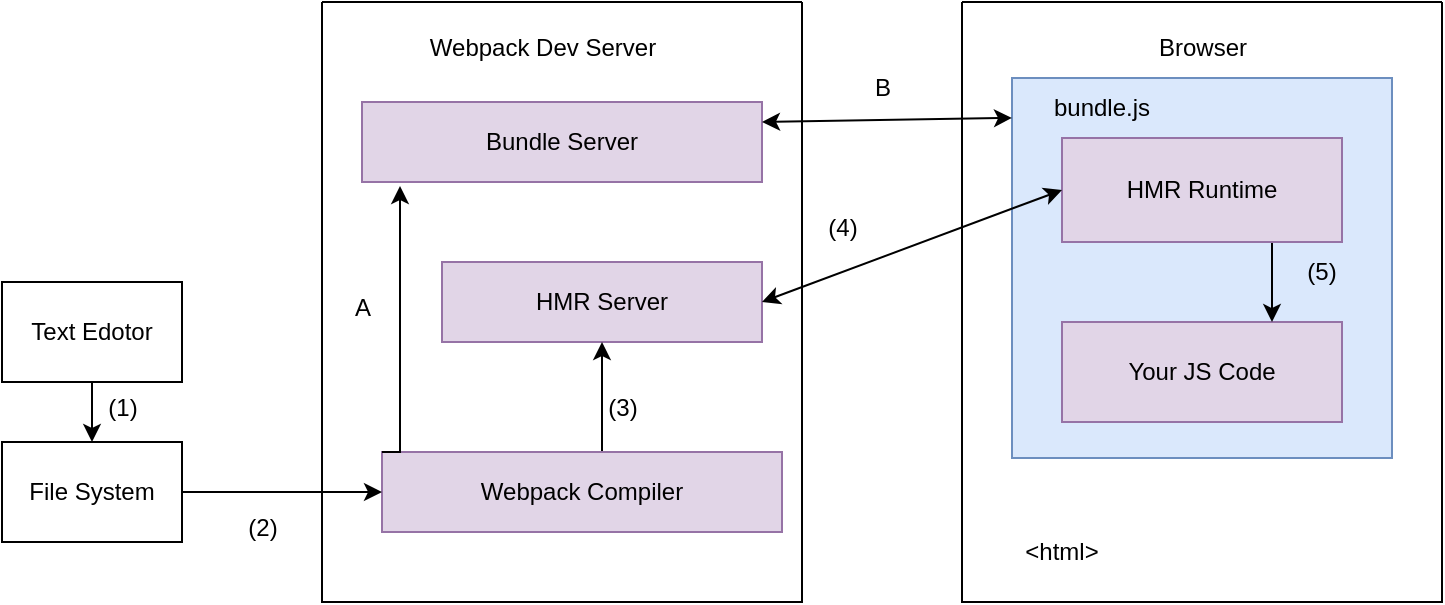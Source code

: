 <mxfile version="24.2.2" type="github" pages="2">
  <diagram name="HMR" id="gpAURqul6_-FPynzWvaR">
    <mxGraphModel dx="872" dy="426" grid="1" gridSize="10" guides="1" tooltips="1" connect="1" arrows="1" fold="1" page="1" pageScale="1" pageWidth="827" pageHeight="1169" math="0" shadow="0">
      <root>
        <mxCell id="0" />
        <mxCell id="1" parent="0" />
        <mxCell id="5xqaEuJDGssM28QFJXUM-5" value="" style="swimlane;startSize=0;" parent="1" vertex="1">
          <mxGeometry x="490" y="100" width="240" height="300" as="geometry" />
        </mxCell>
        <mxCell id="5xqaEuJDGssM28QFJXUM-7" value="Browser" style="text;html=1;align=center;verticalAlign=middle;resizable=0;points=[];autosize=1;strokeColor=none;fillColor=none;" parent="5xqaEuJDGssM28QFJXUM-5" vertex="1">
          <mxGeometry x="85" y="8" width="70" height="30" as="geometry" />
        </mxCell>
        <mxCell id="5xqaEuJDGssM28QFJXUM-13" value="" style="whiteSpace=wrap;html=1;aspect=fixed;fillColor=#dae8fc;strokeColor=#6c8ebf;" parent="5xqaEuJDGssM28QFJXUM-5" vertex="1">
          <mxGeometry x="25" y="38" width="190" height="190" as="geometry" />
        </mxCell>
        <mxCell id="5xqaEuJDGssM28QFJXUM-15" value="bundle.js" style="text;html=1;align=center;verticalAlign=middle;whiteSpace=wrap;rounded=0;" parent="5xqaEuJDGssM28QFJXUM-5" vertex="1">
          <mxGeometry x="40" y="38" width="60" height="30" as="geometry" />
        </mxCell>
        <mxCell id="5xqaEuJDGssM28QFJXUM-16" value="Your JS Code" style="rounded=0;whiteSpace=wrap;html=1;fillColor=#e1d5e7;strokeColor=#9673a6;" parent="5xqaEuJDGssM28QFJXUM-5" vertex="1">
          <mxGeometry x="50" y="160" width="140" height="50" as="geometry" />
        </mxCell>
        <mxCell id="5xqaEuJDGssM28QFJXUM-28" style="edgeStyle=orthogonalEdgeStyle;rounded=0;orthogonalLoop=1;jettySize=auto;html=1;exitX=0.75;exitY=1;exitDx=0;exitDy=0;entryX=0.75;entryY=0;entryDx=0;entryDy=0;" parent="5xqaEuJDGssM28QFJXUM-5" source="5xqaEuJDGssM28QFJXUM-17" target="5xqaEuJDGssM28QFJXUM-16" edge="1">
          <mxGeometry relative="1" as="geometry" />
        </mxCell>
        <mxCell id="5xqaEuJDGssM28QFJXUM-17" value="HMR Runtime" style="rounded=0;whiteSpace=wrap;html=1;fillColor=#e1d5e7;strokeColor=#9673a6;" parent="5xqaEuJDGssM28QFJXUM-5" vertex="1">
          <mxGeometry x="50" y="68" width="140" height="52" as="geometry" />
        </mxCell>
        <mxCell id="5xqaEuJDGssM28QFJXUM-18" value="&amp;lt;html&amp;gt;" style="text;html=1;align=center;verticalAlign=middle;whiteSpace=wrap;rounded=0;" parent="5xqaEuJDGssM28QFJXUM-5" vertex="1">
          <mxGeometry x="20" y="260" width="60" height="30" as="geometry" />
        </mxCell>
        <mxCell id="5xqaEuJDGssM28QFJXUM-37" value="(5)" style="text;html=1;align=center;verticalAlign=middle;whiteSpace=wrap;rounded=0;" parent="5xqaEuJDGssM28QFJXUM-5" vertex="1">
          <mxGeometry x="150" y="120" width="60" height="30" as="geometry" />
        </mxCell>
        <mxCell id="5xqaEuJDGssM28QFJXUM-3" value="" style="swimlane;startSize=0;" parent="1" vertex="1">
          <mxGeometry x="170" y="100" width="240" height="300" as="geometry" />
        </mxCell>
        <mxCell id="5xqaEuJDGssM28QFJXUM-6" value="Webpack Dev Server" style="text;html=1;align=center;verticalAlign=middle;resizable=0;points=[];autosize=1;strokeColor=none;fillColor=none;" parent="5xqaEuJDGssM28QFJXUM-3" vertex="1">
          <mxGeometry x="40" y="8" width="140" height="30" as="geometry" />
        </mxCell>
        <mxCell id="5xqaEuJDGssM28QFJXUM-8" value="HMR Server" style="rounded=0;whiteSpace=wrap;html=1;fillColor=#e1d5e7;strokeColor=#9673a6;" parent="5xqaEuJDGssM28QFJXUM-3" vertex="1">
          <mxGeometry x="60" y="130" width="160" height="40" as="geometry" />
        </mxCell>
        <mxCell id="5xqaEuJDGssM28QFJXUM-26" style="edgeStyle=orthogonalEdgeStyle;rounded=0;orthogonalLoop=1;jettySize=auto;html=1;exitX=0.5;exitY=0;exitDx=0;exitDy=0;" parent="5xqaEuJDGssM28QFJXUM-3" source="5xqaEuJDGssM28QFJXUM-10" target="5xqaEuJDGssM28QFJXUM-8" edge="1">
          <mxGeometry relative="1" as="geometry">
            <Array as="points">
              <mxPoint x="140" y="225" />
            </Array>
          </mxGeometry>
        </mxCell>
        <mxCell id="5xqaEuJDGssM28QFJXUM-10" value="Webpack Compiler" style="rounded=0;whiteSpace=wrap;html=1;fillColor=#e1d5e7;strokeColor=#9673a6;" parent="5xqaEuJDGssM28QFJXUM-3" vertex="1">
          <mxGeometry x="30" y="225" width="200" height="40" as="geometry" />
        </mxCell>
        <mxCell id="5xqaEuJDGssM28QFJXUM-9" value="Bundle Server" style="rounded=0;whiteSpace=wrap;html=1;fillColor=#e1d5e7;strokeColor=#9673a6;" parent="5xqaEuJDGssM28QFJXUM-3" vertex="1">
          <mxGeometry x="20" y="50" width="200" height="40" as="geometry" />
        </mxCell>
        <mxCell id="5xqaEuJDGssM28QFJXUM-25" style="edgeStyle=orthogonalEdgeStyle;rounded=0;orthogonalLoop=1;jettySize=auto;html=1;exitX=0;exitY=0;exitDx=0;exitDy=0;entryX=0.095;entryY=1.05;entryDx=0;entryDy=0;entryPerimeter=0;" parent="5xqaEuJDGssM28QFJXUM-3" source="5xqaEuJDGssM28QFJXUM-10" target="5xqaEuJDGssM28QFJXUM-9" edge="1">
          <mxGeometry relative="1" as="geometry">
            <Array as="points">
              <mxPoint x="39" y="225" />
            </Array>
          </mxGeometry>
        </mxCell>
        <mxCell id="5xqaEuJDGssM28QFJXUM-21" style="edgeStyle=orthogonalEdgeStyle;rounded=0;orthogonalLoop=1;jettySize=auto;html=1;exitX=0.5;exitY=1;exitDx=0;exitDy=0;entryX=0.5;entryY=0;entryDx=0;entryDy=0;" parent="1" source="5xqaEuJDGssM28QFJXUM-19" target="5xqaEuJDGssM28QFJXUM-20" edge="1">
          <mxGeometry relative="1" as="geometry" />
        </mxCell>
        <mxCell id="5xqaEuJDGssM28QFJXUM-19" value="Text Edotor" style="rounded=0;whiteSpace=wrap;html=1;" parent="1" vertex="1">
          <mxGeometry x="10" y="240" width="90" height="50" as="geometry" />
        </mxCell>
        <mxCell id="5xqaEuJDGssM28QFJXUM-22" style="edgeStyle=orthogonalEdgeStyle;rounded=0;orthogonalLoop=1;jettySize=auto;html=1;exitX=1;exitY=0.5;exitDx=0;exitDy=0;entryX=0;entryY=0.5;entryDx=0;entryDy=0;" parent="1" source="5xqaEuJDGssM28QFJXUM-20" target="5xqaEuJDGssM28QFJXUM-10" edge="1">
          <mxGeometry relative="1" as="geometry" />
        </mxCell>
        <mxCell id="5xqaEuJDGssM28QFJXUM-20" value="File System" style="rounded=0;whiteSpace=wrap;html=1;" parent="1" vertex="1">
          <mxGeometry x="10" y="320" width="90" height="50" as="geometry" />
        </mxCell>
        <mxCell id="5xqaEuJDGssM28QFJXUM-29" value="(1)" style="text;html=1;align=center;verticalAlign=middle;resizable=0;points=[];autosize=1;strokeColor=none;fillColor=none;" parent="1" vertex="1">
          <mxGeometry x="50" y="288" width="40" height="30" as="geometry" />
        </mxCell>
        <mxCell id="5xqaEuJDGssM28QFJXUM-30" value="(2)" style="text;html=1;align=center;verticalAlign=middle;resizable=0;points=[];autosize=1;strokeColor=none;fillColor=none;" parent="1" vertex="1">
          <mxGeometry x="120" y="348" width="40" height="30" as="geometry" />
        </mxCell>
        <mxCell id="5xqaEuJDGssM28QFJXUM-31" value="(3)" style="text;html=1;align=center;verticalAlign=middle;resizable=0;points=[];autosize=1;strokeColor=none;fillColor=none;" parent="1" vertex="1">
          <mxGeometry x="300" y="288" width="40" height="30" as="geometry" />
        </mxCell>
        <mxCell id="5xqaEuJDGssM28QFJXUM-34" value="" style="endArrow=classic;startArrow=classic;html=1;rounded=0;entryX=0;entryY=0.5;entryDx=0;entryDy=0;" parent="1" target="5xqaEuJDGssM28QFJXUM-17" edge="1">
          <mxGeometry width="50" height="50" relative="1" as="geometry">
            <mxPoint x="390" y="250" as="sourcePoint" />
            <mxPoint x="440" y="200" as="targetPoint" />
          </mxGeometry>
        </mxCell>
        <mxCell id="5xqaEuJDGssM28QFJXUM-36" value="(4)" style="text;html=1;align=center;verticalAlign=middle;resizable=0;points=[];autosize=1;strokeColor=none;fillColor=none;" parent="1" vertex="1">
          <mxGeometry x="410" y="198" width="40" height="30" as="geometry" />
        </mxCell>
        <mxCell id="5xqaEuJDGssM28QFJXUM-39" value="A" style="text;html=1;align=center;verticalAlign=middle;resizable=0;points=[];autosize=1;strokeColor=none;fillColor=none;" parent="1" vertex="1">
          <mxGeometry x="175" y="238" width="30" height="30" as="geometry" />
        </mxCell>
        <mxCell id="5xqaEuJDGssM28QFJXUM-41" value="" style="endArrow=classic;startArrow=classic;html=1;rounded=0;entryX=0;entryY=0.105;entryDx=0;entryDy=0;entryPerimeter=0;exitX=1;exitY=0.25;exitDx=0;exitDy=0;" parent="1" source="5xqaEuJDGssM28QFJXUM-9" target="5xqaEuJDGssM28QFJXUM-13" edge="1">
          <mxGeometry width="50" height="50" relative="1" as="geometry">
            <mxPoint x="390" y="250" as="sourcePoint" />
            <mxPoint x="440" y="200" as="targetPoint" />
          </mxGeometry>
        </mxCell>
        <mxCell id="5xqaEuJDGssM28QFJXUM-42" value="B" style="text;html=1;align=center;verticalAlign=middle;resizable=0;points=[];autosize=1;strokeColor=none;fillColor=none;" parent="1" vertex="1">
          <mxGeometry x="435" y="128" width="30" height="30" as="geometry" />
        </mxCell>
      </root>
    </mxGraphModel>
  </diagram>
  <diagram id="DxTJjlKL38N7yP-ZDeGO" name="npm 原理">
    <mxGraphModel dx="1699" dy="426" grid="1" gridSize="10" guides="1" tooltips="1" connect="1" arrows="1" fold="1" page="1" pageScale="1" pageWidth="827" pageHeight="1169" math="0" shadow="0">
      <root>
        <mxCell id="0" />
        <mxCell id="1" parent="0" />
        <mxCell id="ET8d9K77ILYnbA0ubqA3-2" style="edgeStyle=orthogonalEdgeStyle;rounded=0;orthogonalLoop=1;jettySize=auto;html=1;exitX=0.5;exitY=1;exitDx=0;exitDy=0;exitPerimeter=0;" edge="1" parent="1" source="ET8d9K77ILYnbA0ubqA3-1">
          <mxGeometry relative="1" as="geometry">
            <mxPoint x="385" y="90" as="targetPoint" />
          </mxGeometry>
        </mxCell>
        <mxCell id="ET8d9K77ILYnbA0ubqA3-1" value="开始" style="strokeWidth=2;html=1;shape=mxgraph.flowchart.terminator;whiteSpace=wrap;" vertex="1" parent="1">
          <mxGeometry x="350" y="10" width="70" height="40" as="geometry" />
        </mxCell>
        <mxCell id="ET8d9K77ILYnbA0ubqA3-10" value="" style="edgeStyle=orthogonalEdgeStyle;rounded=0;orthogonalLoop=1;jettySize=auto;html=1;" edge="1" parent="1" source="ET8d9K77ILYnbA0ubqA3-4" target="ET8d9K77ILYnbA0ubqA3-9">
          <mxGeometry relative="1" as="geometry" />
        </mxCell>
        <mxCell id="ET8d9K77ILYnbA0ubqA3-24" value="" style="edgeStyle=orthogonalEdgeStyle;rounded=0;orthogonalLoop=1;jettySize=auto;html=1;" edge="1" parent="1" source="ET8d9K77ILYnbA0ubqA3-4" target="ET8d9K77ILYnbA0ubqA3-23">
          <mxGeometry relative="1" as="geometry" />
        </mxCell>
        <mxCell id="ET8d9K77ILYnbA0ubqA3-4" value="检查，有没有lock文件" style="strokeWidth=2;html=1;shape=mxgraph.flowchart.decision;whiteSpace=wrap;" vertex="1" parent="1">
          <mxGeometry x="305" y="160" width="160" height="80" as="geometry" />
        </mxCell>
        <mxCell id="ET8d9K77ILYnbA0ubqA3-6" value="npm&amp;nbsp;install" style="rounded=1;whiteSpace=wrap;html=1;absoluteArcSize=1;arcSize=14;strokeWidth=2;" vertex="1" parent="1">
          <mxGeometry x="335" y="90" width="100" height="40" as="geometry" />
        </mxCell>
        <mxCell id="ET8d9K77ILYnbA0ubqA3-7" style="edgeStyle=orthogonalEdgeStyle;rounded=0;orthogonalLoop=1;jettySize=auto;html=1;exitX=0.5;exitY=1;exitDx=0;exitDy=0;entryX=0.5;entryY=0;entryDx=0;entryDy=0;entryPerimeter=0;" edge="1" parent="1" source="ET8d9K77ILYnbA0ubqA3-6" target="ET8d9K77ILYnbA0ubqA3-4">
          <mxGeometry relative="1" as="geometry" />
        </mxCell>
        <mxCell id="ET8d9K77ILYnbA0ubqA3-8" style="edgeStyle=orthogonalEdgeStyle;rounded=0;orthogonalLoop=1;jettySize=auto;html=1;exitX=0.5;exitY=1;exitDx=0;exitDy=0;exitPerimeter=0;" edge="1" parent="1" source="ET8d9K77ILYnbA0ubqA3-4" target="ET8d9K77ILYnbA0ubqA3-4">
          <mxGeometry relative="1" as="geometry" />
        </mxCell>
        <mxCell id="ET8d9K77ILYnbA0ubqA3-13" value="" style="edgeStyle=orthogonalEdgeStyle;rounded=0;orthogonalLoop=1;jettySize=auto;html=1;" edge="1" parent="1" source="ET8d9K77ILYnbA0ubqA3-9" target="ET8d9K77ILYnbA0ubqA3-12">
          <mxGeometry relative="1" as="geometry" />
        </mxCell>
        <mxCell id="ET8d9K77ILYnbA0ubqA3-9" value="有" style="rounded=1;whiteSpace=wrap;html=1;absoluteArcSize=1;arcSize=14;strokeWidth=2;" vertex="1" parent="1">
          <mxGeometry x="335" y="270" width="100" height="40" as="geometry" />
        </mxCell>
        <mxCell id="ET8d9K77ILYnbA0ubqA3-11" value="Y" style="text;html=1;align=center;verticalAlign=middle;resizable=0;points=[];autosize=1;strokeColor=none;fillColor=none;" vertex="1" parent="1">
          <mxGeometry x="395" y="240" width="30" height="30" as="geometry" />
        </mxCell>
        <mxCell id="ET8d9K77ILYnbA0ubqA3-15" value="" style="edgeStyle=orthogonalEdgeStyle;rounded=0;orthogonalLoop=1;jettySize=auto;html=1;" edge="1" parent="1" source="ET8d9K77ILYnbA0ubqA3-12" target="ET8d9K77ILYnbA0ubqA3-14">
          <mxGeometry relative="1" as="geometry" />
        </mxCell>
        <mxCell id="ET8d9K77ILYnbA0ubqA3-29" value="" style="edgeStyle=orthogonalEdgeStyle;rounded=0;orthogonalLoop=1;jettySize=auto;html=1;" edge="1" parent="1" source="ET8d9K77ILYnbA0ubqA3-12" target="ET8d9K77ILYnbA0ubqA3-28">
          <mxGeometry relative="1" as="geometry" />
        </mxCell>
        <mxCell id="ET8d9K77ILYnbA0ubqA3-12" value="是否和package.json的版本一致？" style="rhombus;whiteSpace=wrap;html=1;rounded=1;arcSize=14;strokeWidth=2;" vertex="1" parent="1">
          <mxGeometry x="280" y="350" width="210" height="80" as="geometry" />
        </mxCell>
        <mxCell id="ET8d9K77ILYnbA0ubqA3-19" value="" style="edgeStyle=orthogonalEdgeStyle;rounded=0;orthogonalLoop=1;jettySize=auto;html=1;" edge="1" parent="1" source="ET8d9K77ILYnbA0ubqA3-14" target="ET8d9K77ILYnbA0ubqA3-18">
          <mxGeometry relative="1" as="geometry" />
        </mxCell>
        <mxCell id="ET8d9K77ILYnbA0ubqA3-14" value="检查缓存" style="whiteSpace=wrap;html=1;rounded=1;arcSize=14;strokeWidth=2;" vertex="1" parent="1">
          <mxGeometry x="325" y="470" width="120" height="40" as="geometry" />
        </mxCell>
        <mxCell id="ET8d9K77ILYnbA0ubqA3-17" value="Y" style="text;html=1;align=center;verticalAlign=middle;resizable=0;points=[];autosize=1;strokeColor=none;fillColor=none;" vertex="1" parent="1">
          <mxGeometry x="395" y="428" width="30" height="30" as="geometry" />
        </mxCell>
        <mxCell id="ET8d9K77ILYnbA0ubqA3-27" value="" style="edgeStyle=orthogonalEdgeStyle;rounded=0;orthogonalLoop=1;jettySize=auto;html=1;" edge="1" parent="1" source="ET8d9K77ILYnbA0ubqA3-18" target="ET8d9K77ILYnbA0ubqA3-26">
          <mxGeometry relative="1" as="geometry" />
        </mxCell>
        <mxCell id="ET8d9K77ILYnbA0ubqA3-30" value="N" style="edgeLabel;html=1;align=center;verticalAlign=middle;resizable=0;points=[];" vertex="1" connectable="0" parent="ET8d9K77ILYnbA0ubqA3-27">
          <mxGeometry x="-0.105" y="8" relative="1" as="geometry">
            <mxPoint as="offset" />
          </mxGeometry>
        </mxCell>
        <mxCell id="ET8d9K77ILYnbA0ubqA3-32" value="" style="edgeStyle=orthogonalEdgeStyle;rounded=0;orthogonalLoop=1;jettySize=auto;html=1;" edge="1" parent="1" source="ET8d9K77ILYnbA0ubqA3-18" target="ET8d9K77ILYnbA0ubqA3-31">
          <mxGeometry relative="1" as="geometry" />
        </mxCell>
        <mxCell id="ET8d9K77ILYnbA0ubqA3-18" value="是否有" style="rhombus;whiteSpace=wrap;html=1;rounded=1;arcSize=14;strokeWidth=2;" vertex="1" parent="1">
          <mxGeometry x="345" y="544.5" width="80" height="40" as="geometry" />
        </mxCell>
        <mxCell id="ET8d9K77ILYnbA0ubqA3-22" style="edgeStyle=orthogonalEdgeStyle;rounded=0;orthogonalLoop=1;jettySize=auto;html=1;exitX=0;exitY=0.5;exitDx=0;exitDy=0;entryX=1;entryY=0.5;entryDx=0;entryDy=0;" edge="1" parent="1" source="ET8d9K77ILYnbA0ubqA3-20" target="ET8d9K77ILYnbA0ubqA3-14">
          <mxGeometry relative="1" as="geometry" />
        </mxCell>
        <mxCell id="ET8d9K77ILYnbA0ubqA3-20" value="构建依赖树" style="rounded=1;whiteSpace=wrap;html=1;absoluteArcSize=1;arcSize=14;strokeWidth=2;" vertex="1" parent="1">
          <mxGeometry x="575" y="465" width="100" height="50" as="geometry" />
        </mxCell>
        <mxCell id="ET8d9K77ILYnbA0ubqA3-25" style="edgeStyle=orthogonalEdgeStyle;rounded=0;orthogonalLoop=1;jettySize=auto;html=1;exitX=0.5;exitY=1;exitDx=0;exitDy=0;" edge="1" parent="1" source="ET8d9K77ILYnbA0ubqA3-23" target="ET8d9K77ILYnbA0ubqA3-20">
          <mxGeometry relative="1" as="geometry" />
        </mxCell>
        <mxCell id="ET8d9K77ILYnbA0ubqA3-23" value="获取" style="whiteSpace=wrap;html=1;strokeWidth=2;" vertex="1" parent="1">
          <mxGeometry x="565" y="170" width="120" height="60" as="geometry" />
        </mxCell>
        <mxCell id="ET8d9K77ILYnbA0ubqA3-26" value="下载包" style="rounded=1;whiteSpace=wrap;html=1;arcSize=14;strokeWidth=2;" vertex="1" parent="1">
          <mxGeometry x="530" y="545" width="100" height="40" as="geometry" />
        </mxCell>
        <mxCell id="ET8d9K77ILYnbA0ubqA3-28" value="&lt;ul&gt;&lt;li&gt;&lt;b&gt;npm&amp;nbsp;v5.0.x&lt;/b&gt;：根据package-lock.json&amp;nbsp;下载&lt;/li&gt;&lt;li&gt;&lt;b&gt;npm v5.1.0 - v5.4.2&lt;/b&gt;：当package.json声明的依赖版本规范有符合的更新版本时，忽略&amp;nbsp;package-lock.json，按照package.json&amp;nbsp;安装，并更新&amp;nbsp;package-lock.json&lt;/li&gt;&lt;li&gt;npm v5.4.2之后：当package.json声明的依赖版本规范与package-lock.json安装的版本兼容，根据lock安装，如果不兼容，按照package.json安装&lt;/li&gt;&lt;/ul&gt;&lt;div&gt;&lt;span style=&quot;white-space: pre;&quot;&gt;&#x9;&lt;/span&gt;&lt;b&gt;Npm&amp;nbsp;CI&lt;/b&gt;&amp;nbsp;下完全不一样，直接根据lock进行安装&lt;br&gt;&lt;/div&gt;" style="shape=document;whiteSpace=wrap;html=1;boundedLbl=1;rounded=1;arcSize=14;strokeWidth=2;align=left;" vertex="1" parent="1">
          <mxGeometry x="-160" y="288.75" width="370" height="202.5" as="geometry" />
        </mxCell>
        <mxCell id="ET8d9K77ILYnbA0ubqA3-35" value="" style="edgeStyle=orthogonalEdgeStyle;rounded=0;orthogonalLoop=1;jettySize=auto;html=1;" edge="1" parent="1" source="ET8d9K77ILYnbA0ubqA3-31" target="ET8d9K77ILYnbA0ubqA3-34">
          <mxGeometry relative="1" as="geometry" />
        </mxCell>
        <mxCell id="ET8d9K77ILYnbA0ubqA3-31" value="解压到&lt;div&gt;node_modules&lt;/div&gt;" style="whiteSpace=wrap;html=1;rounded=1;arcSize=14;strokeWidth=2;" vertex="1" parent="1">
          <mxGeometry x="325" y="615" width="120" height="60" as="geometry" />
        </mxCell>
        <mxCell id="ET8d9K77ILYnbA0ubqA3-33" value="Y" style="text;html=1;align=center;verticalAlign=middle;resizable=0;points=[];autosize=1;strokeColor=none;fillColor=none;" vertex="1" parent="1">
          <mxGeometry x="390" y="585" width="30" height="30" as="geometry" />
        </mxCell>
        <mxCell id="ET8d9K77ILYnbA0ubqA3-37" value="" style="edgeStyle=orthogonalEdgeStyle;rounded=0;orthogonalLoop=1;jettySize=auto;html=1;" edge="1" parent="1" source="ET8d9K77ILYnbA0ubqA3-34" target="ET8d9K77ILYnbA0ubqA3-36">
          <mxGeometry relative="1" as="geometry" />
        </mxCell>
        <mxCell id="ET8d9K77ILYnbA0ubqA3-34" value="生成lock文件" style="whiteSpace=wrap;html=1;rounded=1;arcSize=14;strokeWidth=2;" vertex="1" parent="1">
          <mxGeometry x="325" y="710" width="120" height="60" as="geometry" />
        </mxCell>
        <mxCell id="ET8d9K77ILYnbA0ubqA3-36" value="结束" style="ellipse;whiteSpace=wrap;html=1;rounded=1;arcSize=14;strokeWidth=2;" vertex="1" parent="1">
          <mxGeometry x="337.5" y="810" width="95" height="50" as="geometry" />
        </mxCell>
        <mxCell id="ET8d9K77ILYnbA0ubqA3-38" value="N" style="text;html=1;align=center;verticalAlign=middle;resizable=0;points=[];autosize=1;strokeColor=none;fillColor=none;" vertex="1" parent="1">
          <mxGeometry x="240" y="390" width="30" height="30" as="geometry" />
        </mxCell>
      </root>
    </mxGraphModel>
  </diagram>
</mxfile>
